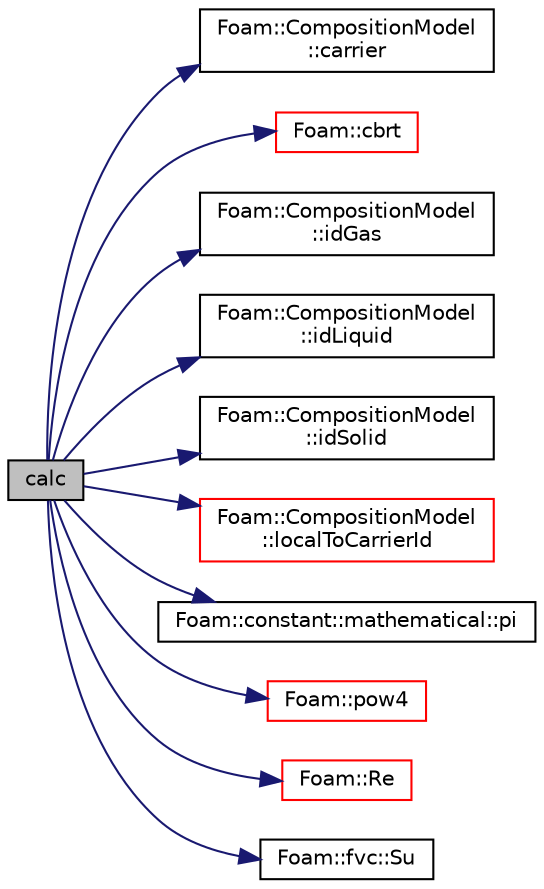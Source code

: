 digraph "calc"
{
  bgcolor="transparent";
  edge [fontname="Helvetica",fontsize="10",labelfontname="Helvetica",labelfontsize="10"];
  node [fontname="Helvetica",fontsize="10",shape=record];
  rankdir="LR";
  Node1 [label="calc",height=0.2,width=0.4,color="black", fillcolor="grey75", style="filled", fontcolor="black"];
  Node1 -> Node2 [color="midnightblue",fontsize="10",style="solid",fontname="Helvetica"];
  Node2 [label="Foam::CompositionModel\l::carrier",height=0.2,width=0.4,color="black",URL="$a00335.html#ad09148d289e10bb0f0264a4623d3822b",tooltip="Return the carrier components (wrapper function) "];
  Node1 -> Node3 [color="midnightblue",fontsize="10",style="solid",fontname="Helvetica"];
  Node3 [label="Foam::cbrt",height=0.2,width=0.4,color="red",URL="$a10725.html#aca0b7feea326c0e1e9e04078a319d019"];
  Node1 -> Node4 [color="midnightblue",fontsize="10",style="solid",fontname="Helvetica"];
  Node4 [label="Foam::CompositionModel\l::idGas",height=0.2,width=0.4,color="black",URL="$a00335.html#af0f53e424905c305553746c1557ef24b",tooltip="Gas id. "];
  Node1 -> Node5 [color="midnightblue",fontsize="10",style="solid",fontname="Helvetica"];
  Node5 [label="Foam::CompositionModel\l::idLiquid",height=0.2,width=0.4,color="black",URL="$a00335.html#a9ef7b239cf26456be2d68ee5137092c1",tooltip="Liquid id. "];
  Node1 -> Node6 [color="midnightblue",fontsize="10",style="solid",fontname="Helvetica"];
  Node6 [label="Foam::CompositionModel\l::idSolid",height=0.2,width=0.4,color="black",URL="$a00335.html#a59f04f1978688c881fbf63f5525db0ad",tooltip="Solid id. "];
  Node1 -> Node7 [color="midnightblue",fontsize="10",style="solid",fontname="Helvetica"];
  Node7 [label="Foam::CompositionModel\l::localToCarrierId",height=0.2,width=0.4,color="red",URL="$a00335.html#a10018cadde2cb831b9a23ea65cbe126c",tooltip="Return carrier id of component given local id. "];
  Node1 -> Node8 [color="midnightblue",fontsize="10",style="solid",fontname="Helvetica"];
  Node8 [label="Foam::constant::mathematical::pi",height=0.2,width=0.4,color="black",URL="$a10737.html#a731b8788a4c01586c35266c7ca4fed04"];
  Node1 -> Node9 [color="midnightblue",fontsize="10",style="solid",fontname="Helvetica"];
  Node9 [label="Foam::pow4",height=0.2,width=0.4,color="red",URL="$a10725.html#aa0ae321d4861170e35fbb938636a4f40"];
  Node1 -> Node10 [color="midnightblue",fontsize="10",style="solid",fontname="Helvetica"];
  Node10 [label="Foam::Re",height=0.2,width=0.4,color="red",URL="$a10725.html#affa366970bcbe0f7ccf7c85557a3e12b"];
  Node1 -> Node11 [color="midnightblue",fontsize="10",style="solid",fontname="Helvetica"];
  Node11 [label="Foam::fvc::Su",height=0.2,width=0.4,color="black",URL="$a10759.html#ac92e296062b7b025a96b82351c1d9b89"];
}
